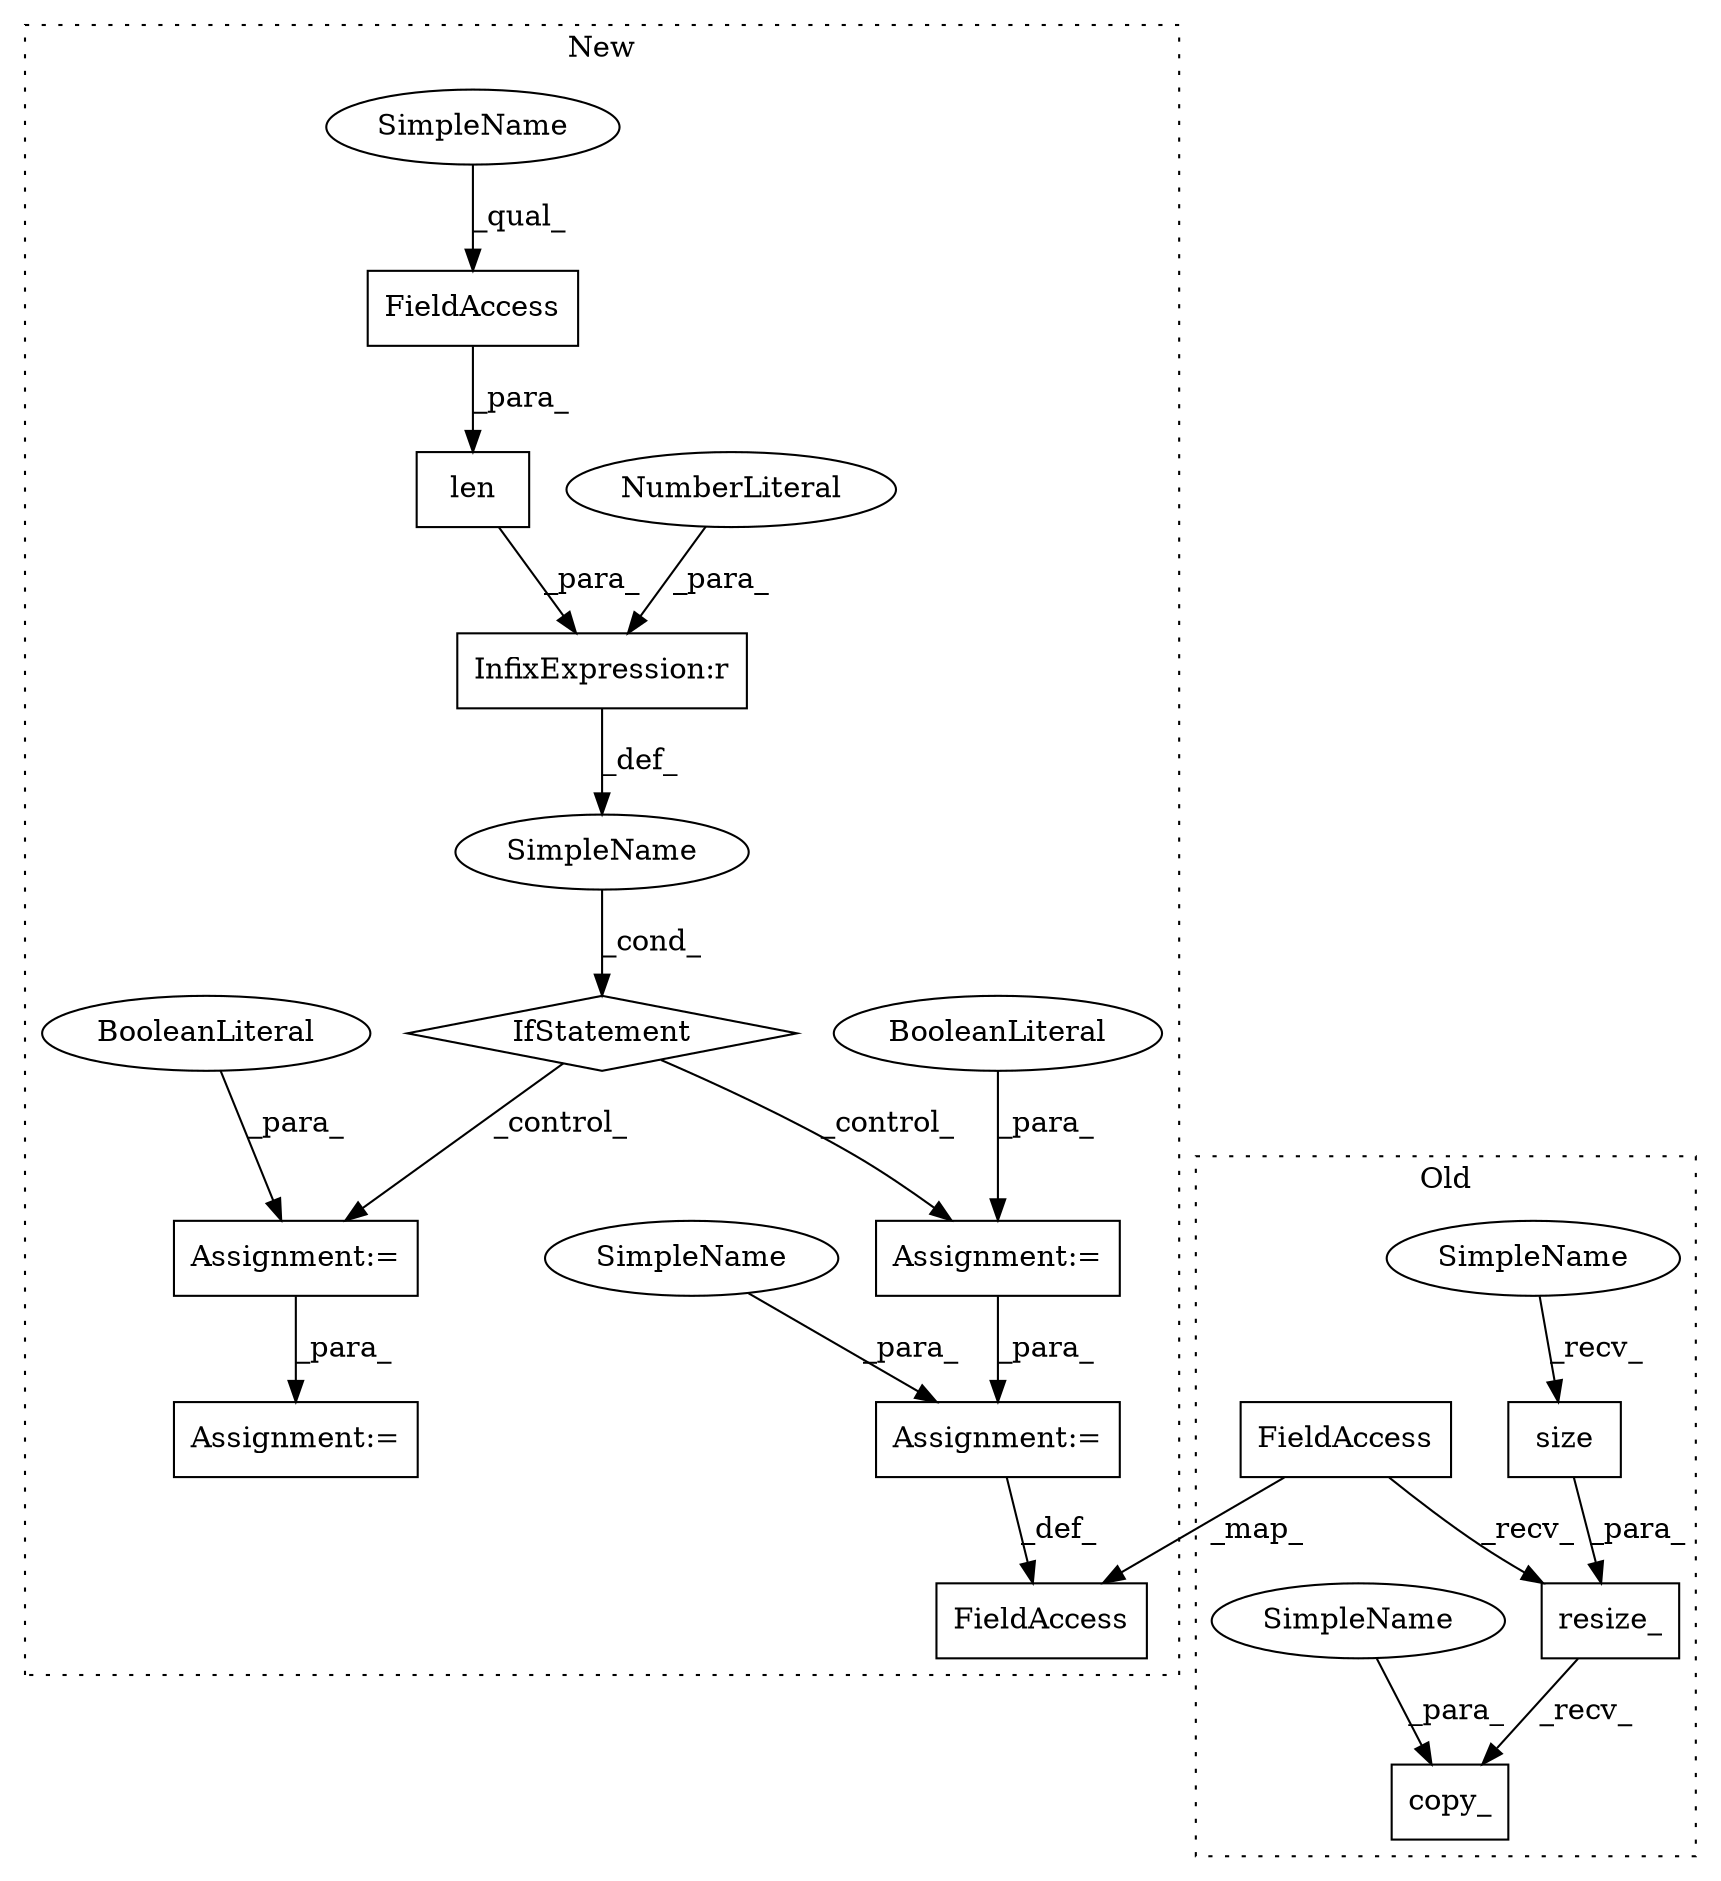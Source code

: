 digraph G {
subgraph cluster0 {
1 [label="copy_" a="32" s="3479,3492" l="6,1" shape="box"];
8 [label="size" a="32" s="3471" l="6" shape="box"];
12 [label="resize_" a="32" s="3455,3477" l="8,1" shape="box"];
14 [label="FieldAccess" a="22" s="3442" l="12" shape="box"];
18 [label="SimpleName" a="42" s="3463" l="7" shape="ellipse"];
19 [label="SimpleName" a="42" s="3485" l="7" shape="ellipse"];
label = "Old";
style="dotted";
}
subgraph cluster1 {
2 [label="IfStatement" a="25" s="3270,3295" l="4,2" shape="diamond"];
3 [label="Assignment:=" a="7" s="3348" l="1" shape="box"];
4 [label="SimpleName" a="42" s="" l="" shape="ellipse"];
5 [label="InfixExpression:r" a="27" s="3291" l="3" shape="box"];
6 [label="len" a="32" s="3274,3290" l="4,1" shape="box"];
7 [label="NumberLiteral" a="34" s="3294" l="1" shape="ellipse"];
9 [label="FieldAccess" a="22" s="3278" l="12" shape="box"];
10 [label="BooleanLiteral" a="9" s="3349" l="4" shape="ellipse"];
11 [label="Assignment:=" a="7" s="3403" l="1" shape="box"];
13 [label="FieldAccess" a="22" s="3391" l="12" shape="box"];
15 [label="Assignment:=" a="7" s="3320" l="1" shape="box"];
16 [label="BooleanLiteral" a="9" s="3321" l="4" shape="ellipse"];
17 [label="Assignment:=" a="7" s="3377" l="1" shape="box"];
20 [label="SimpleName" a="42" s="3404" l="7" shape="ellipse"];
21 [label="SimpleName" a="42" s="3278" l="4" shape="ellipse"];
label = "New";
style="dotted";
}
2 -> 15 [label="_control_"];
2 -> 3 [label="_control_"];
3 -> 11 [label="_para_"];
4 -> 2 [label="_cond_"];
5 -> 4 [label="_def_"];
6 -> 5 [label="_para_"];
7 -> 5 [label="_para_"];
8 -> 12 [label="_para_"];
9 -> 6 [label="_para_"];
10 -> 3 [label="_para_"];
11 -> 13 [label="_def_"];
12 -> 1 [label="_recv_"];
14 -> 12 [label="_recv_"];
14 -> 13 [label="_map_"];
15 -> 17 [label="_para_"];
16 -> 15 [label="_para_"];
18 -> 8 [label="_recv_"];
19 -> 1 [label="_para_"];
20 -> 11 [label="_para_"];
21 -> 9 [label="_qual_"];
}
